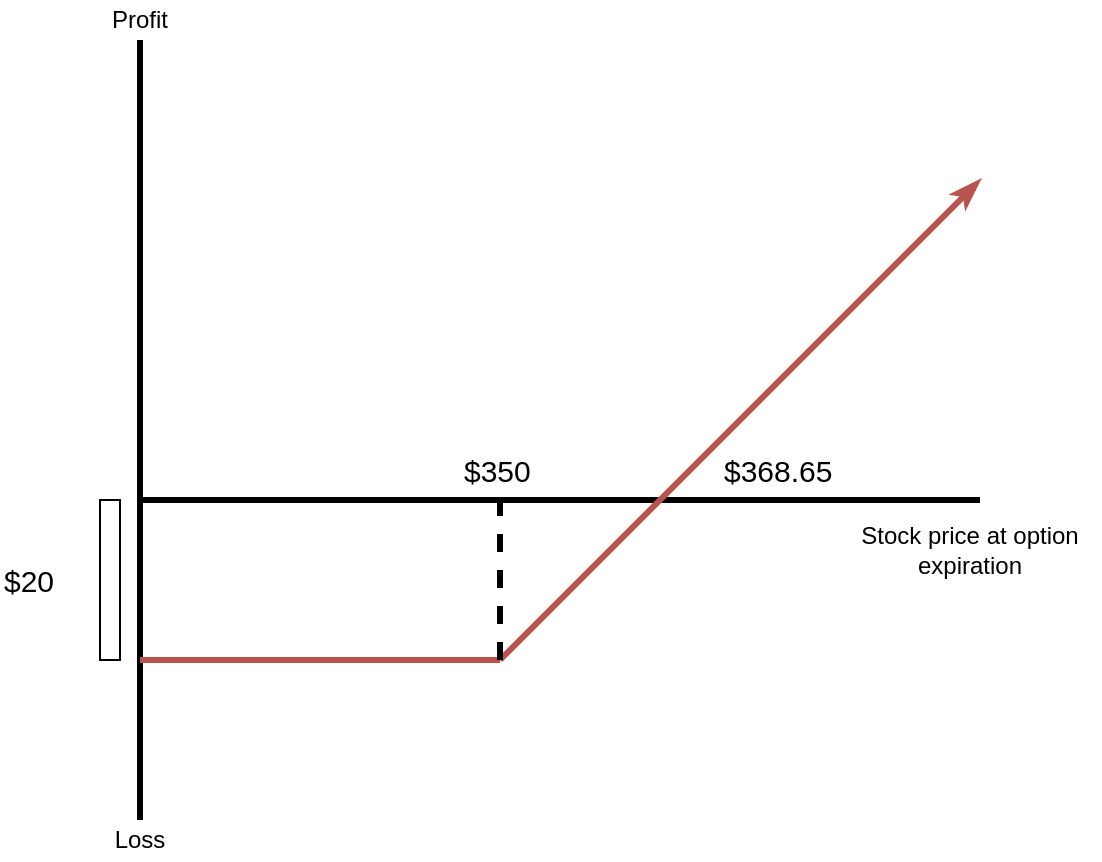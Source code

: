 <mxfile version="10.6.7" type="github"><diagram id="JKUH2-Fayb-ua5voRi7Q" name="Page-1"><mxGraphModel dx="1047" dy="765" grid="1" gridSize="10" guides="1" tooltips="1" connect="1" arrows="1" fold="1" page="1" pageScale="1" pageWidth="850" pageHeight="1100" math="0" shadow="0"><root><mxCell id="0"/><mxCell id="1" parent="0"/><mxCell id="UX83aDSmFnCOFyxn3KUC-2" value="" style="endArrow=none;html=1;strokeWidth=3;" edge="1" parent="1"><mxGeometry width="50" height="50" relative="1" as="geometry"><mxPoint x="180" y="560" as="sourcePoint"/><mxPoint x="180" y="170" as="targetPoint"/></mxGeometry></mxCell><mxCell id="UX83aDSmFnCOFyxn3KUC-3" value="" style="endArrow=none;html=1;strokeWidth=3;" edge="1" parent="1"><mxGeometry width="50" height="50" relative="1" as="geometry"><mxPoint x="600" y="400" as="sourcePoint"/><mxPoint x="180" y="400" as="targetPoint"/></mxGeometry></mxCell><mxCell id="UX83aDSmFnCOFyxn3KUC-4" value="" style="endArrow=classicThin;html=1;strokeWidth=3;fillColor=#f8cecc;strokeColor=#b85450;endFill=1;" edge="1" parent="1"><mxGeometry width="50" height="50" relative="1" as="geometry"><mxPoint x="360" y="480" as="sourcePoint"/><mxPoint x="600" y="240" as="targetPoint"/></mxGeometry></mxCell><mxCell id="UX83aDSmFnCOFyxn3KUC-5" value="" style="endArrow=none;html=1;strokeWidth=3;fillColor=#f8cecc;strokeColor=#b85450;endFill=0;" edge="1" parent="1"><mxGeometry width="50" height="50" relative="1" as="geometry"><mxPoint x="180" y="480" as="sourcePoint"/><mxPoint x="360" y="480" as="targetPoint"/></mxGeometry></mxCell><mxCell id="UX83aDSmFnCOFyxn3KUC-6" value="Loss" style="text;html=1;strokeColor=none;fillColor=none;align=center;verticalAlign=middle;whiteSpace=wrap;rounded=0;" vertex="1" parent="1"><mxGeometry x="160" y="560" width="40" height="20" as="geometry"/></mxCell><mxCell id="UX83aDSmFnCOFyxn3KUC-7" value="Profit" style="text;html=1;strokeColor=none;fillColor=none;align=center;verticalAlign=middle;whiteSpace=wrap;rounded=0;" vertex="1" parent="1"><mxGeometry x="160" y="150" width="40" height="20" as="geometry"/></mxCell><mxCell id="UX83aDSmFnCOFyxn3KUC-8" value="" style="endArrow=none;dashed=1;html=1;strokeWidth=3;" edge="1" parent="1"><mxGeometry width="50" height="50" relative="1" as="geometry"><mxPoint x="360" y="480" as="sourcePoint"/><mxPoint x="360" y="400" as="targetPoint"/></mxGeometry></mxCell><mxCell id="UX83aDSmFnCOFyxn3KUC-9" value="&lt;font style=&quot;font-size: 15px&quot;&gt;$350&lt;/font&gt;" style="text;html=1;" vertex="1" parent="1"><mxGeometry x="340" y="370" width="40" height="30" as="geometry"/></mxCell><mxCell id="UX83aDSmFnCOFyxn3KUC-11" value="&lt;font style=&quot;font-size: 15px&quot;&gt;$368.65&lt;/font&gt;" style="text;html=1;" vertex="1" parent="1"><mxGeometry x="470" y="370" width="40" height="30" as="geometry"/></mxCell><mxCell id="UX83aDSmFnCOFyxn3KUC-12" value="" style="rounded=0;whiteSpace=wrap;html=1;" vertex="1" parent="1"><mxGeometry x="160" y="400" width="10" height="80" as="geometry"/></mxCell><mxCell id="UX83aDSmFnCOFyxn3KUC-13" value="&lt;font style=&quot;font-size: 15px&quot;&gt;$20&lt;/font&gt;" style="text;html=1;" vertex="1" parent="1"><mxGeometry x="110" y="425" width="40" height="30" as="geometry"/></mxCell><mxCell id="UX83aDSmFnCOFyxn3KUC-14" value="Stock price at option expiration" style="text;html=1;strokeColor=none;fillColor=none;align=center;verticalAlign=middle;whiteSpace=wrap;rounded=0;" vertex="1" parent="1"><mxGeometry x="530" y="410" width="130" height="30" as="geometry"/></mxCell></root></mxGraphModel></diagram></mxfile>